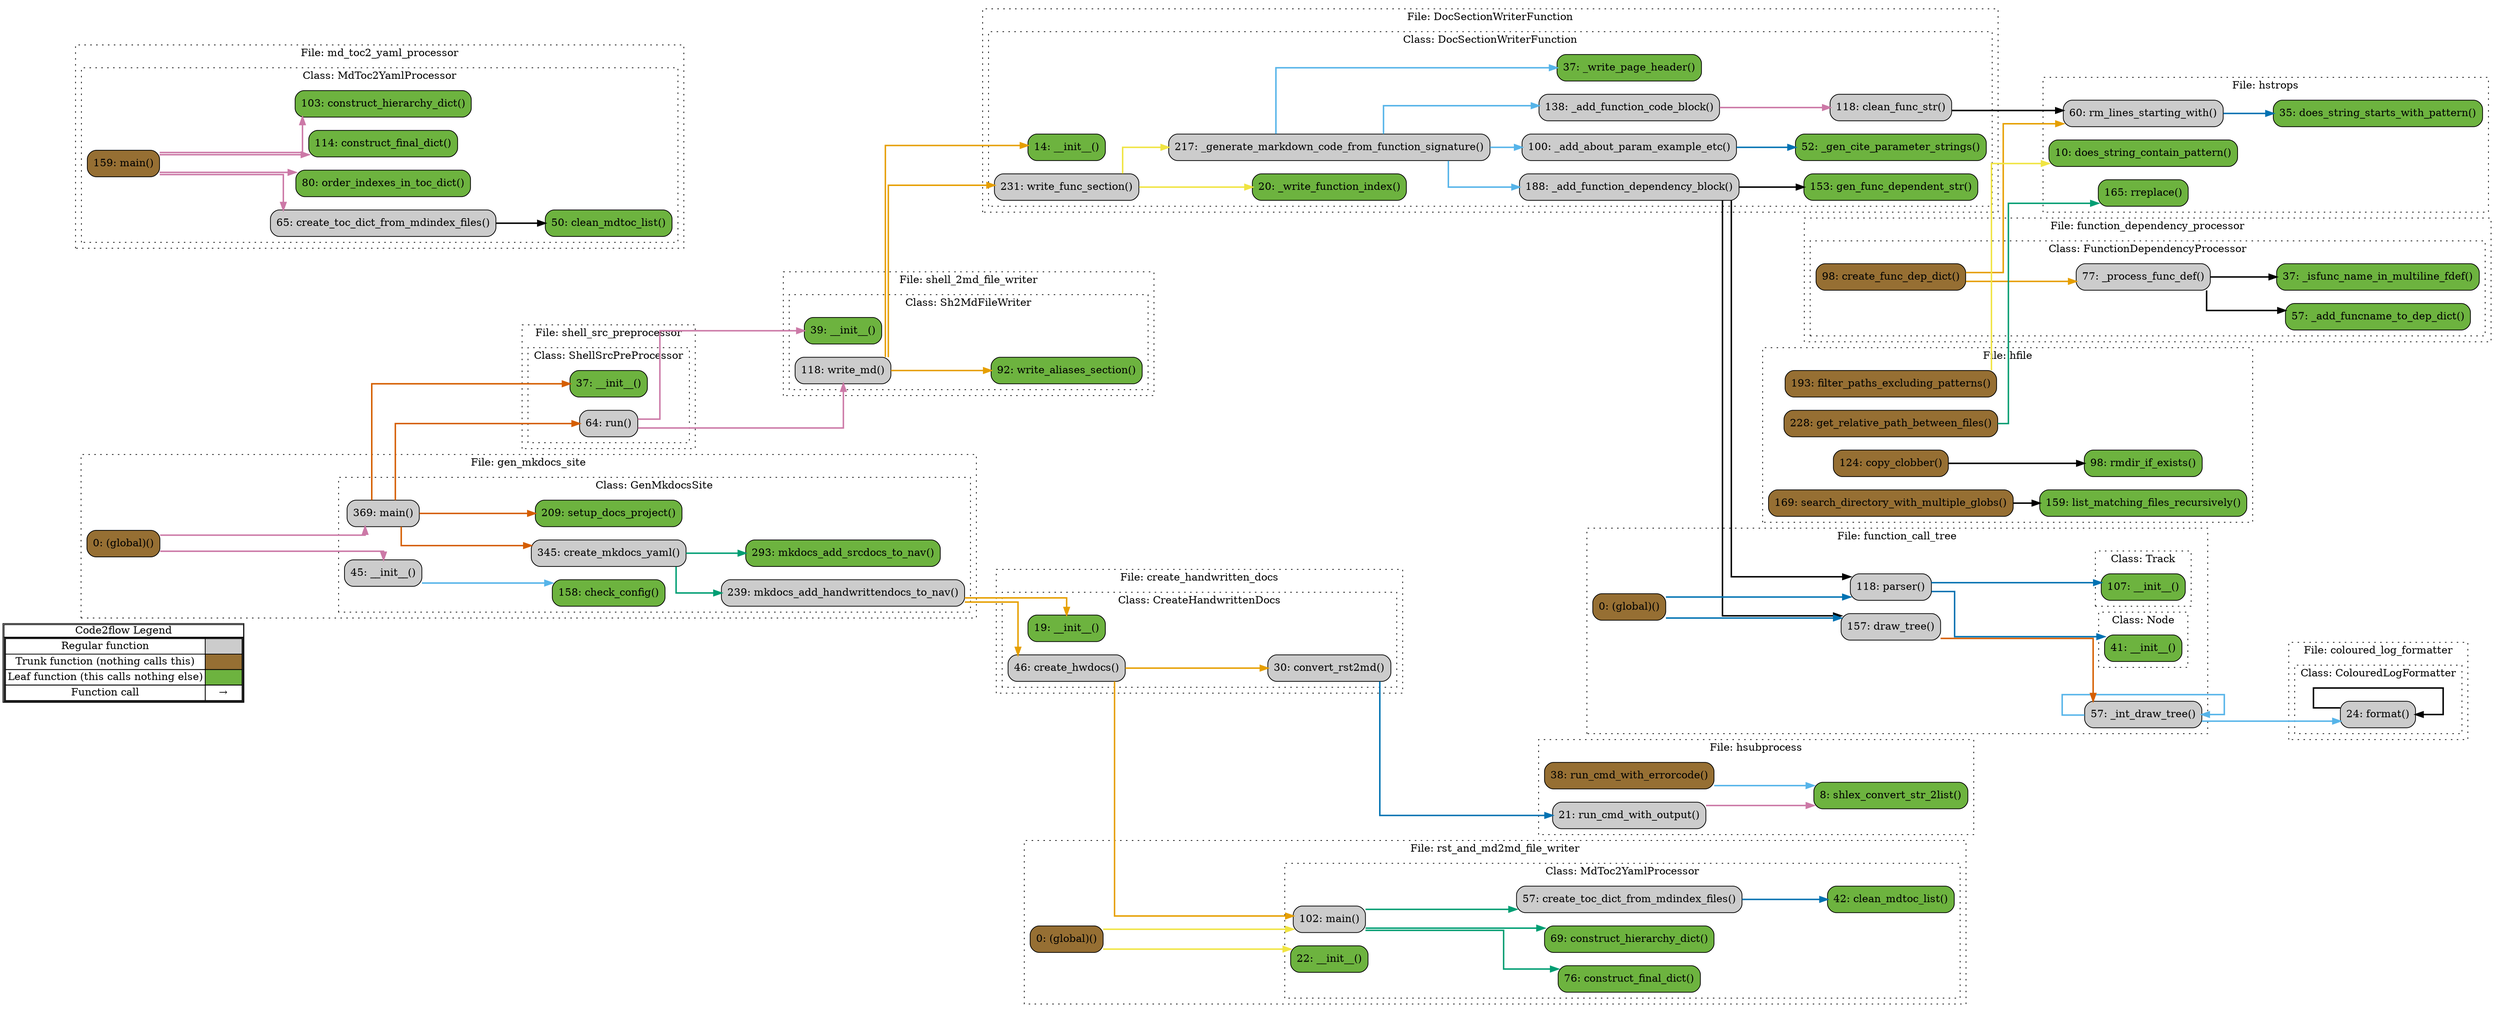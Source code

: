 digraph G {
concentrate=true;
splines="ortho";
rankdir="LR";
subgraph legend{
    rank = min;
    label = "legend";
    Legend [shape=none, margin=0, label = <
        <table cellspacing="0" cellpadding="0" border="1"><tr><td>Code2flow Legend</td></tr><tr><td>
        <table cellspacing="0">
        <tr><td>Regular function</td><td width="50px" bgcolor='#cccccc'></td></tr>
        <tr><td>Trunk function (nothing calls this)</td><td bgcolor='#966F33'></td></tr>
        <tr><td>Leaf function (this calls nothing else)</td><td bgcolor='#6db33f'></td></tr>
        <tr><td>Function call</td><td><font color='black'>&#8594;</font></td></tr>
        </table></td></tr></table>
        >];
}node_3ea1bfca [label="14: __init__()" name="DocSectionWriterFunction::DocSectionWriterFunction.__init__" shape="rect" style="rounded,filled" fillcolor="#6db33f" ];
node_fc7af62d [label="100: _add_about_param_example_etc()" name="DocSectionWriterFunction::DocSectionWriterFunction._add_about_param_example_etc" shape="rect" style="rounded,filled" fillcolor="#cccccc" ];
node_b25b105f [label="138: _add_function_code_block()" name="DocSectionWriterFunction::DocSectionWriterFunction._add_function_code_block" shape="rect" style="rounded,filled" fillcolor="#cccccc" ];
node_fec8b188 [label="188: _add_function_dependency_block()" name="DocSectionWriterFunction::DocSectionWriterFunction._add_function_dependency_block" shape="rect" style="rounded,filled" fillcolor="#cccccc" ];
node_a91f531a [label="52: _gen_cite_parameter_strings()" name="DocSectionWriterFunction::DocSectionWriterFunction._gen_cite_parameter_strings" shape="rect" style="rounded,filled" fillcolor="#6db33f" ];
node_c048a302 [label="217: _generate_markdown_code_from_function_signature()" name="DocSectionWriterFunction::DocSectionWriterFunction._generate_markdown_code_from_function_signature" shape="rect" style="rounded,filled" fillcolor="#cccccc" ];
node_96e371e8 [label="20: _write_function_index()" name="DocSectionWriterFunction::DocSectionWriterFunction._write_function_index" shape="rect" style="rounded,filled" fillcolor="#6db33f" ];
node_2887602d [label="37: _write_page_header()" name="DocSectionWriterFunction::DocSectionWriterFunction._write_page_header" shape="rect" style="rounded,filled" fillcolor="#6db33f" ];
node_2db58cc8 [label="118: clean_func_str()" name="DocSectionWriterFunction::DocSectionWriterFunction.clean_func_str" shape="rect" style="rounded,filled" fillcolor="#cccccc" ];
node_9278fb16 [label="153: gen_func_dependent_str()" name="DocSectionWriterFunction::DocSectionWriterFunction.gen_func_dependent_str" shape="rect" style="rounded,filled" fillcolor="#6db33f" ];
node_394aa94c [label="231: write_func_section()" name="DocSectionWriterFunction::DocSectionWriterFunction.write_func_section" shape="rect" style="rounded,filled" fillcolor="#cccccc" ];
node_04354210 [label="24: format()" name="coloured_log_formatter::ColouredLogFormatter.format" shape="rect" style="rounded,filled" fillcolor="#cccccc" ];
node_8bbe1e59 [label="19: __init__()" name="create_handwritten_docs::CreateHandwrittenDocs.__init__" shape="rect" style="rounded,filled" fillcolor="#6db33f" ];
node_042e41cd [label="30: convert_rst2md()" name="create_handwritten_docs::CreateHandwrittenDocs.convert_rst2md" shape="rect" style="rounded,filled" fillcolor="#cccccc" ];
node_e01df5b1 [label="46: create_hwdocs()" name="create_handwritten_docs::CreateHandwrittenDocs.create_hwdocs" shape="rect" style="rounded,filled" fillcolor="#cccccc" ];
node_b23f6255 [label="0: (global)()" name="function_call_tree::(global)" shape="rect" style="rounded,filled" fillcolor="#966F33" ];
node_3d08ca2b [label="41: __init__()" name="function_call_tree::Node.__init__" shape="rect" style="rounded,filled" fillcolor="#6db33f" ];
node_e12153cb [label="107: __init__()" name="function_call_tree::Track.__init__" shape="rect" style="rounded,filled" fillcolor="#6db33f" ];
node_d47f2522 [label="57: _int_draw_tree()" name="function_call_tree::_int_draw_tree" shape="rect" style="rounded,filled" fillcolor="#cccccc" ];
node_6b077f7e [label="157: draw_tree()" name="function_call_tree::draw_tree" shape="rect" style="rounded,filled" fillcolor="#cccccc" ];
node_df11071d [label="118: parser()" name="function_call_tree::parser" shape="rect" style="rounded,filled" fillcolor="#cccccc" ];
node_e5a1aeed [label="57: _add_funcname_to_dep_dict()" name="function_dependency_processor::FunctionDependencyProcessor._add_funcname_to_dep_dict" shape="rect" style="rounded,filled" fillcolor="#6db33f" ];
node_bd2bb950 [label="37: _isfunc_name_in_multiline_fdef()" name="function_dependency_processor::FunctionDependencyProcessor._isfunc_name_in_multiline_fdef" shape="rect" style="rounded,filled" fillcolor="#6db33f" ];
node_9901bff0 [label="77: _process_func_def()" name="function_dependency_processor::FunctionDependencyProcessor._process_func_def" shape="rect" style="rounded,filled" fillcolor="#cccccc" ];
node_b7248291 [label="98: create_func_dep_dict()" name="function_dependency_processor::FunctionDependencyProcessor.create_func_dep_dict" shape="rect" style="rounded,filled" fillcolor="#966F33" ];
node_738ce9a7 [label="0: (global)()" name="gen_mkdocs_site::(global)" shape="rect" style="rounded,filled" fillcolor="#966F33" ];
node_5dbcb33a [label="45: __init__()" name="gen_mkdocs_site::GenMkdocsSite.__init__" shape="rect" style="rounded,filled" fillcolor="#cccccc" ];
node_8dc9cd12 [label="158: check_config()" name="gen_mkdocs_site::GenMkdocsSite.check_config" shape="rect" style="rounded,filled" fillcolor="#6db33f" ];
node_e0d1cb1b [label="345: create_mkdocs_yaml()" name="gen_mkdocs_site::GenMkdocsSite.create_mkdocs_yaml" shape="rect" style="rounded,filled" fillcolor="#cccccc" ];
node_3ec9965e [label="369: main()" name="gen_mkdocs_site::GenMkdocsSite.main" shape="rect" style="rounded,filled" fillcolor="#cccccc" ];
node_9d4c7461 [label="239: mkdocs_add_handwrittendocs_to_nav()" name="gen_mkdocs_site::GenMkdocsSite.mkdocs_add_handwrittendocs_to_nav" shape="rect" style="rounded,filled" fillcolor="#cccccc" ];
node_1459b438 [label="293: mkdocs_add_srcdocs_to_nav()" name="gen_mkdocs_site::GenMkdocsSite.mkdocs_add_srcdocs_to_nav" shape="rect" style="rounded,filled" fillcolor="#6db33f" ];
node_ca9c1be9 [label="209: setup_docs_project()" name="gen_mkdocs_site::GenMkdocsSite.setup_docs_project" shape="rect" style="rounded,filled" fillcolor="#6db33f" ];
node_b6eba770 [label="124: copy_clobber()" name="hfile::copy_clobber" shape="rect" style="rounded,filled" fillcolor="#966F33" ];
node_66aae1e4 [label="193: filter_paths_excluding_patterns()" name="hfile::filter_paths_excluding_patterns" shape="rect" style="rounded,filled" fillcolor="#966F33" ];
node_c48a1afb [label="228: get_relative_path_between_files()" name="hfile::get_relative_path_between_files" shape="rect" style="rounded,filled" fillcolor="#966F33" ];
node_ec38fd36 [label="159: list_matching_files_recursively()" name="hfile::list_matching_files_recursively" shape="rect" style="rounded,filled" fillcolor="#6db33f" ];
node_e04c951c [label="98: rmdir_if_exists()" name="hfile::rmdir_if_exists" shape="rect" style="rounded,filled" fillcolor="#6db33f" ];
node_674f48b8 [label="169: search_directory_with_multiple_globs()" name="hfile::search_directory_with_multiple_globs" shape="rect" style="rounded,filled" fillcolor="#966F33" ];
node_ad27fd64 [label="10: does_string_contain_pattern()" name="hstrops::does_string_contain_pattern" shape="rect" style="rounded,filled" fillcolor="#6db33f" ];
node_a091fe27 [label="35: does_string_starts_with_pattern()" name="hstrops::does_string_starts_with_pattern" shape="rect" style="rounded,filled" fillcolor="#6db33f" ];
node_fe5af4ed [label="60: rm_lines_starting_with()" name="hstrops::rm_lines_starting_with" shape="rect" style="rounded,filled" fillcolor="#cccccc" ];
node_5abc6161 [label="165: rreplace()" name="hstrops::rreplace" shape="rect" style="rounded,filled" fillcolor="#6db33f" ];
node_da2653aa [label="38: run_cmd_with_errorcode()" name="hsubprocess::run_cmd_with_errorcode" shape="rect" style="rounded,filled" fillcolor="#966F33" ];
node_965044ff [label="21: run_cmd_with_output()" name="hsubprocess::run_cmd_with_output" shape="rect" style="rounded,filled" fillcolor="#cccccc" ];
node_78fa1301 [label="8: shlex_convert_str_2list()" name="hsubprocess::shlex_convert_str_2list" shape="rect" style="rounded,filled" fillcolor="#6db33f" ];
node_16635981 [label="50: clean_mdtoc_list()" name="md_toc2_yaml_processor::MdToc2YamlProcessor.clean_mdtoc_list" shape="rect" style="rounded,filled" fillcolor="#6db33f" ];
node_df170b37 [label="114: construct_final_dict()" name="md_toc2_yaml_processor::MdToc2YamlProcessor.construct_final_dict" shape="rect" style="rounded,filled" fillcolor="#6db33f" ];
node_b324ad7b [label="103: construct_hierarchy_dict()" name="md_toc2_yaml_processor::MdToc2YamlProcessor.construct_hierarchy_dict" shape="rect" style="rounded,filled" fillcolor="#6db33f" ];
node_cc9a6e88 [label="65: create_toc_dict_from_mdindex_files()" name="md_toc2_yaml_processor::MdToc2YamlProcessor.create_toc_dict_from_mdindex_files" shape="rect" style="rounded,filled" fillcolor="#cccccc" ];
node_fcd60327 [label="159: main()" name="md_toc2_yaml_processor::MdToc2YamlProcessor.main" shape="rect" style="rounded,filled" fillcolor="#966F33" ];
node_fd6f652b [label="80: order_indexes_in_toc_dict()" name="md_toc2_yaml_processor::MdToc2YamlProcessor.order_indexes_in_toc_dict" shape="rect" style="rounded,filled" fillcolor="#6db33f" ];
node_f0a601ac [label="0: (global)()" name="rst_and_md2md_file_writer::(global)" shape="rect" style="rounded,filled" fillcolor="#966F33" ];
node_b5b5e7f0 [label="22: __init__()" name="rst_and_md2md_file_writer::MdToc2YamlProcessor.__init__" shape="rect" style="rounded,filled" fillcolor="#6db33f" ];
node_9386fdfc [label="42: clean_mdtoc_list()" name="rst_and_md2md_file_writer::MdToc2YamlProcessor.clean_mdtoc_list" shape="rect" style="rounded,filled" fillcolor="#6db33f" ];
node_1e29b18a [label="76: construct_final_dict()" name="rst_and_md2md_file_writer::MdToc2YamlProcessor.construct_final_dict" shape="rect" style="rounded,filled" fillcolor="#6db33f" ];
node_c866403f [label="69: construct_hierarchy_dict()" name="rst_and_md2md_file_writer::MdToc2YamlProcessor.construct_hierarchy_dict" shape="rect" style="rounded,filled" fillcolor="#6db33f" ];
node_118e55b5 [label="57: create_toc_dict_from_mdindex_files()" name="rst_and_md2md_file_writer::MdToc2YamlProcessor.create_toc_dict_from_mdindex_files" shape="rect" style="rounded,filled" fillcolor="#cccccc" ];
node_98a4dbab [label="102: main()" name="rst_and_md2md_file_writer::MdToc2YamlProcessor.main" shape="rect" style="rounded,filled" fillcolor="#cccccc" ];
node_165d3783 [label="39: __init__()" name="shell_2md_file_writer::Sh2MdFileWriter.__init__" shape="rect" style="rounded,filled" fillcolor="#6db33f" ];
node_dccffb69 [label="92: write_aliases_section()" name="shell_2md_file_writer::Sh2MdFileWriter.write_aliases_section" shape="rect" style="rounded,filled" fillcolor="#6db33f" ];
node_ab7edbc9 [label="118: write_md()" name="shell_2md_file_writer::Sh2MdFileWriter.write_md" shape="rect" style="rounded,filled" fillcolor="#cccccc" ];
node_295dd4bf [label="37: __init__()" name="shell_src_preprocessor::ShellSrcPreProcessor.__init__" shape="rect" style="rounded,filled" fillcolor="#6db33f" ];
node_c94efc0f [label="64: run()" name="shell_src_preprocessor::ShellSrcPreProcessor.run" shape="rect" style="rounded,filled" fillcolor="#cccccc" ];
node_fc7af62d -> node_a91f531a [color="#0072B2" penwidth="2"];
node_b25b105f -> node_2db58cc8 [color="#CC79A7" penwidth="2"];
node_fec8b188 -> node_9278fb16 [color="#000000" penwidth="2"];
node_fec8b188 -> node_6b077f7e [color="#000000" penwidth="2"];
node_fec8b188 -> node_df11071d [color="#000000" penwidth="2"];
node_c048a302 -> node_fc7af62d [color="#56B4E9" penwidth="2"];
node_c048a302 -> node_b25b105f [color="#56B4E9" penwidth="2"];
node_c048a302 -> node_fec8b188 [color="#56B4E9" penwidth="2"];
node_c048a302 -> node_2887602d [color="#56B4E9" penwidth="2"];
node_2db58cc8 -> node_fe5af4ed [color="#000000" penwidth="2"];
node_394aa94c -> node_c048a302 [color="#F0E442" penwidth="2"];
node_394aa94c -> node_96e371e8 [color="#F0E442" penwidth="2"];
node_04354210 -> node_04354210 [color="#000000" penwidth="2"];
node_042e41cd -> node_965044ff [color="#0072B2" penwidth="2"];
node_e01df5b1 -> node_042e41cd [color="#E69F00" penwidth="2"];
node_e01df5b1 -> node_98a4dbab [color="#E69F00" penwidth="2"];
node_b23f6255 -> node_6b077f7e [color="#0072B2" penwidth="2"];
node_b23f6255 -> node_df11071d [color="#0072B2" penwidth="2"];
node_d47f2522 -> node_04354210 [color="#56B4E9" penwidth="2"];
node_d47f2522 -> node_04354210 [color="#56B4E9" penwidth="2"];
node_d47f2522 -> node_d47f2522 [color="#56B4E9" penwidth="2"];
node_d47f2522 -> node_d47f2522 [color="#56B4E9" penwidth="2"];
node_6b077f7e -> node_d47f2522 [color="#D55E00" penwidth="2"];
node_6b077f7e -> node_d47f2522 [color="#D55E00" penwidth="2"];
node_df11071d -> node_3d08ca2b [color="#0072B2" penwidth="2"];
node_df11071d -> node_e12153cb [color="#0072B2" penwidth="2"];
node_9901bff0 -> node_e5a1aeed [color="#000000" penwidth="2"];
node_9901bff0 -> node_bd2bb950 [color="#000000" penwidth="2"];
node_b7248291 -> node_9901bff0 [color="#E69F00" penwidth="2"];
node_b7248291 -> node_fe5af4ed [color="#E69F00" penwidth="2"];
node_738ce9a7 -> node_5dbcb33a [color="#CC79A7" penwidth="2"];
node_738ce9a7 -> node_3ec9965e [color="#CC79A7" penwidth="2"];
node_5dbcb33a -> node_8dc9cd12 [color="#56B4E9" penwidth="2"];
node_e0d1cb1b -> node_9d4c7461 [color="#009E73" penwidth="2"];
node_e0d1cb1b -> node_1459b438 [color="#009E73" penwidth="2"];
node_3ec9965e -> node_e0d1cb1b [color="#D55E00" penwidth="2"];
node_3ec9965e -> node_ca9c1be9 [color="#D55E00" penwidth="2"];
node_3ec9965e -> node_295dd4bf [color="#D55E00" penwidth="2"];
node_3ec9965e -> node_c94efc0f [color="#D55E00" penwidth="2"];
node_9d4c7461 -> node_8bbe1e59 [color="#E69F00" penwidth="2"];
node_9d4c7461 -> node_e01df5b1 [color="#E69F00" penwidth="2"];
node_b6eba770 -> node_e04c951c [color="#000000" penwidth="2"];
node_66aae1e4 -> node_ad27fd64 [color="#F0E442" penwidth="2"];
node_c48a1afb -> node_5abc6161 [color="#009E73" penwidth="2"];
node_674f48b8 -> node_ec38fd36 [color="#000000" penwidth="2"];
node_fe5af4ed -> node_a091fe27 [color="#0072B2" penwidth="2"];
node_da2653aa -> node_78fa1301 [color="#56B4E9" penwidth="2"];
node_965044ff -> node_78fa1301 [color="#CC79A7" penwidth="2"];
node_cc9a6e88 -> node_16635981 [color="#000000" penwidth="2"];
node_fcd60327 -> node_df170b37 [color="#CC79A7" penwidth="2"];
node_fcd60327 -> node_b324ad7b [color="#CC79A7" penwidth="2"];
node_fcd60327 -> node_cc9a6e88 [color="#CC79A7" penwidth="2"];
node_fcd60327 -> node_fd6f652b [color="#CC79A7" penwidth="2"];
node_f0a601ac -> node_b5b5e7f0 [color="#F0E442" penwidth="2"];
node_f0a601ac -> node_98a4dbab [color="#F0E442" penwidth="2"];
node_118e55b5 -> node_9386fdfc [color="#0072B2" penwidth="2"];
node_98a4dbab -> node_1e29b18a [color="#009E73" penwidth="2"];
node_98a4dbab -> node_c866403f [color="#009E73" penwidth="2"];
node_98a4dbab -> node_118e55b5 [color="#009E73" penwidth="2"];
node_ab7edbc9 -> node_3ea1bfca [color="#E69F00" penwidth="2"];
node_ab7edbc9 -> node_394aa94c [color="#E69F00" penwidth="2"];
node_ab7edbc9 -> node_dccffb69 [color="#E69F00" penwidth="2"];
node_c94efc0f -> node_165d3783 [color="#CC79A7" penwidth="2"];
node_c94efc0f -> node_ab7edbc9 [color="#CC79A7" penwidth="2"];
subgraph cluster_468ef1e1 {
    label="File: DocSectionWriterFunction";
    name="DocSectionWriterFunction";
    style="filled";
    graph[style=dotted];
    subgraph cluster_87764b15 {
        node_3ea1bfca node_96e371e8 node_2887602d node_a91f531a node_fc7af62d node_2db58cc8 node_b25b105f node_9278fb16 node_fec8b188 node_c048a302 node_394aa94c;
        label="Class: DocSectionWriterFunction";
        name="DocSectionWriterFunction";
        style="filled";
        graph[style=dotted];
    };
};
subgraph cluster_d60db95d {
    label="File: coloured_log_formatter";
    name="coloured_log_formatter";
    style="filled";
    graph[style=dotted];
    subgraph cluster_3b916e4b {
        node_04354210;
        label="Class: ColouredLogFormatter";
        name="ColouredLogFormatter";
        style="filled";
        graph[style=dotted];
    };
};
subgraph cluster_676f3563 {
    label="File: create_handwritten_docs";
    name="create_handwritten_docs";
    style="filled";
    graph[style=dotted];
    subgraph cluster_07f7aa52 {
        node_8bbe1e59 node_042e41cd node_e01df5b1;
        label="Class: CreateHandwrittenDocs";
        name="CreateHandwrittenDocs";
        style="filled";
        graph[style=dotted];
    };
};
subgraph cluster_90bf9f86 {
    node_d47f2522 node_df11071d node_6b077f7e node_b23f6255;
    label="File: function_call_tree";
    name="function_call_tree";
    style="filled";
    graph[style=dotted];
    subgraph cluster_9dc48254 {
        node_3d08ca2b;
        label="Class: Node";
        name="Node";
        style="filled";
        graph[style=dotted];
    };
    subgraph cluster_4f4da5a3 {
        node_e12153cb;
        label="Class: Track";
        name="Track";
        style="filled";
        graph[style=dotted];
    };
};
subgraph cluster_ea6db93b {
    label="File: function_dependency_processor";
    name="function_dependency_processor";
    style="filled";
    graph[style=dotted];
    subgraph cluster_0562c21a {
        node_bd2bb950 node_e5a1aeed node_9901bff0 node_b7248291;
        label="Class: FunctionDependencyProcessor";
        name="FunctionDependencyProcessor";
        style="filled";
        graph[style=dotted];
    };
};
subgraph cluster_e9b645a9 {
    node_738ce9a7;
    label="File: gen_mkdocs_site";
    name="gen_mkdocs_site";
    style="filled";
    graph[style=dotted];
    subgraph cluster_e98412dc {
        node_5dbcb33a node_8dc9cd12 node_ca9c1be9 node_9d4c7461 node_1459b438 node_e0d1cb1b node_3ec9965e;
        label="Class: GenMkdocsSite";
        name="GenMkdocsSite";
        style="filled";
        graph[style=dotted];
    };
};
subgraph cluster_ffcbc699 {
    node_e04c951c node_b6eba770 node_ec38fd36 node_674f48b8 node_66aae1e4 node_c48a1afb;
    label="File: hfile";
    name="hfile";
    style="filled";
    graph[style=dotted];
};
subgraph cluster_2b72ccb5 {
    node_ad27fd64 node_a091fe27 node_fe5af4ed node_5abc6161;
    label="File: hstrops";
    name="hstrops";
    style="filled";
    graph[style=dotted];
};
subgraph cluster_f37a1cf8 {
    node_78fa1301 node_965044ff node_da2653aa;
    label="File: hsubprocess";
    name="hsubprocess";
    style="filled";
    graph[style=dotted];
};
subgraph cluster_8a594ae3 {
    label="File: md_toc2_yaml_processor";
    name="md_toc2_yaml_processor";
    style="filled";
    graph[style=dotted];
    subgraph cluster_e429d04e {
        node_16635981 node_cc9a6e88 node_fd6f652b node_b324ad7b node_df170b37 node_fcd60327;
        label="Class: MdToc2YamlProcessor";
        name="MdToc2YamlProcessor";
        style="filled";
        graph[style=dotted];
    };
};
subgraph cluster_0fc19980 {
    node_f0a601ac;
    label="File: rst_and_md2md_file_writer";
    name="rst_and_md2md_file_writer";
    style="filled";
    graph[style=dotted];
    subgraph cluster_3d2b85db {
        node_b5b5e7f0 node_9386fdfc node_118e55b5 node_c866403f node_1e29b18a node_98a4dbab;
        label="Class: MdToc2YamlProcessor";
        name="MdToc2YamlProcessor";
        style="filled";
        graph[style=dotted];
    };
};
subgraph cluster_a6f4e979 {
    label="File: shell_2md_file_writer";
    name="shell_2md_file_writer";
    style="filled";
    graph[style=dotted];
    subgraph cluster_e9c58151 {
        node_165d3783 node_dccffb69 node_ab7edbc9;
        label="Class: Sh2MdFileWriter";
        name="Sh2MdFileWriter";
        style="filled";
        graph[style=dotted];
    };
};
subgraph cluster_d775c46e {
    label="File: shell_src_preprocessor";
    name="shell_src_preprocessor";
    style="filled";
    graph[style=dotted];
    subgraph cluster_536e85b8 {
        node_295dd4bf node_c94efc0f;
        label="Class: ShellSrcPreProcessor";
        name="ShellSrcPreProcessor";
        style="filled";
        graph[style=dotted];
    };
};
}
